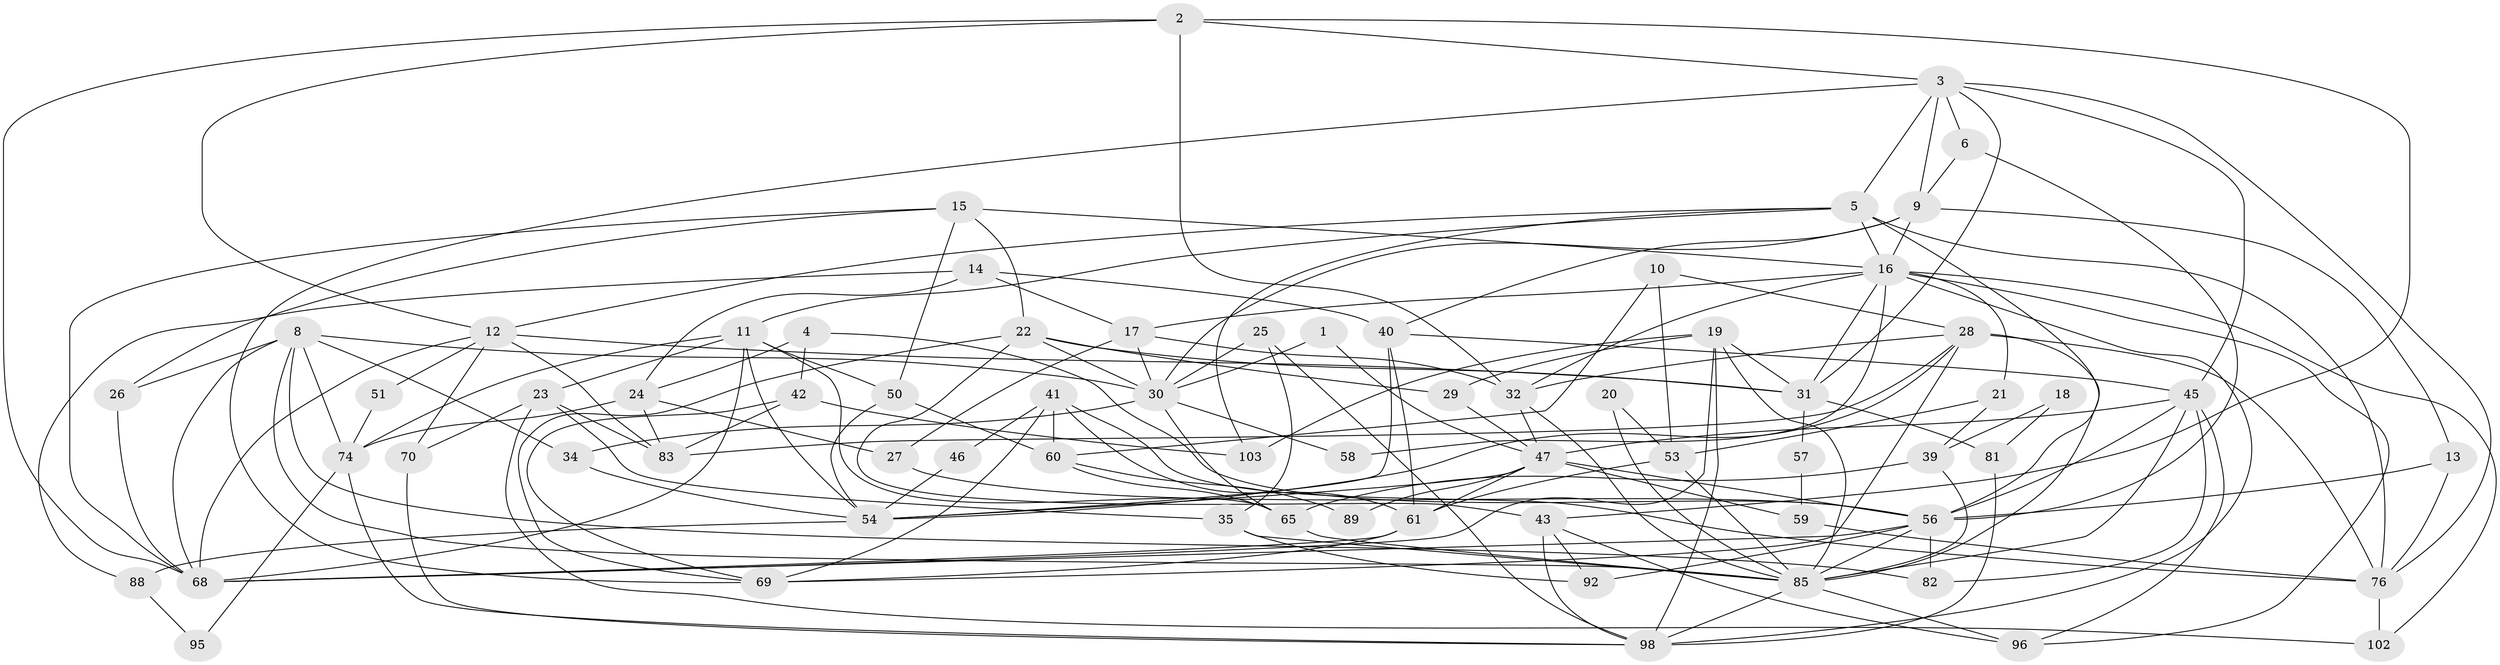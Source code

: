 // Generated by graph-tools (version 1.1) at 2025/52/02/27/25 19:52:06]
// undirected, 69 vertices, 170 edges
graph export_dot {
graph [start="1"]
  node [color=gray90,style=filled];
  1;
  2 [super="+38"];
  3 [super="+63"];
  4;
  5 [super="+7"];
  6;
  8 [super="+33"];
  9 [super="+104"];
  10;
  11 [super="+52"];
  12 [super="+36"];
  13;
  14 [super="+44"];
  15 [super="+73"];
  16 [super="+90"];
  17 [super="+55"];
  18;
  19 [super="+62"];
  20;
  21;
  22 [super="+84"];
  23 [super="+37"];
  24 [super="+77"];
  25 [super="+80"];
  26;
  27;
  28 [super="+79"];
  29;
  30 [super="+49"];
  31;
  32 [super="+67"];
  34;
  35 [super="+71"];
  39 [super="+105"];
  40;
  41;
  42;
  43 [super="+94"];
  45 [super="+78"];
  46;
  47 [super="+48"];
  50 [super="+75"];
  51;
  53 [super="+93"];
  54 [super="+91"];
  56 [super="+66"];
  57;
  58;
  59;
  60 [super="+87"];
  61 [super="+64"];
  65;
  68 [super="+101"];
  69 [super="+72"];
  70;
  74 [super="+100"];
  76 [super="+106"];
  81;
  82;
  83 [super="+86"];
  85 [super="+97"];
  88;
  89;
  92;
  95;
  96;
  98 [super="+99"];
  102;
  103;
  1 -- 30;
  1 -- 47;
  2 -- 12;
  2 -- 68;
  2 -- 32;
  2 -- 43;
  2 -- 3;
  3 -- 5;
  3 -- 76;
  3 -- 69;
  3 -- 6;
  3 -- 45;
  3 -- 31;
  3 -- 9;
  4 -- 42;
  4 -- 56;
  4 -- 24;
  5 -- 16;
  5 -- 103;
  5 -- 11;
  5 -- 12;
  5 -- 76;
  5 -- 56;
  6 -- 9;
  6 -- 56;
  8 -- 85;
  8 -- 68;
  8 -- 34;
  8 -- 82;
  8 -- 26;
  8 -- 30;
  8 -- 74;
  9 -- 30;
  9 -- 16;
  9 -- 13;
  9 -- 40;
  10 -- 53;
  10 -- 60;
  10 -- 28;
  11 -- 23;
  11 -- 65;
  11 -- 50;
  11 -- 68;
  11 -- 54;
  11 -- 74;
  12 -- 51;
  12 -- 68;
  12 -- 83;
  12 -- 70;
  12 -- 31;
  13 -- 56;
  13 -- 76;
  14 -- 40;
  14 -- 88;
  14 -- 24;
  14 -- 17;
  15 -- 26;
  15 -- 68;
  15 -- 22 [weight=2];
  15 -- 16;
  15 -- 50;
  16 -- 102;
  16 -- 31;
  16 -- 17;
  16 -- 96;
  16 -- 98;
  16 -- 21;
  16 -- 58;
  16 -- 32;
  17 -- 27;
  17 -- 32;
  17 -- 30;
  18 -- 81;
  18 -- 39;
  19 -- 85;
  19 -- 98;
  19 -- 103;
  19 -- 68;
  19 -- 29;
  19 -- 31;
  20 -- 85;
  20 -- 53;
  21 -- 39 [weight=2];
  21 -- 53;
  22 -- 29;
  22 -- 30;
  22 -- 69;
  22 -- 43;
  22 -- 31;
  23 -- 70;
  23 -- 83;
  23 -- 35;
  23 -- 102;
  24 -- 27;
  24 -- 83;
  24 -- 74;
  25 -- 30 [weight=2];
  25 -- 98;
  25 -- 35;
  26 -- 68;
  27 -- 56;
  28 -- 85;
  28 -- 69;
  28 -- 83;
  28 -- 32;
  28 -- 54;
  28 -- 76;
  29 -- 47;
  30 -- 34;
  30 -- 65;
  30 -- 58;
  31 -- 57;
  31 -- 81;
  32 -- 47;
  32 -- 85;
  34 -- 54;
  35 -- 92;
  35 -- 85;
  39 -- 85;
  39 -- 65;
  40 -- 45;
  40 -- 61;
  40 -- 54;
  41 -- 76;
  41 -- 46;
  41 -- 69;
  41 -- 61;
  41 -- 60;
  42 -- 103;
  42 -- 83;
  42 -- 69;
  43 -- 96;
  43 -- 92;
  43 -- 98;
  45 -- 47;
  45 -- 56;
  45 -- 96;
  45 -- 82;
  45 -- 85;
  46 -- 54;
  47 -- 56;
  47 -- 89;
  47 -- 59;
  47 -- 61;
  47 -- 54;
  50 -- 54;
  50 -- 60 [weight=2];
  51 -- 74;
  53 -- 61;
  53 -- 85;
  54 -- 88;
  56 -- 85;
  56 -- 82;
  56 -- 68;
  56 -- 92;
  57 -- 59;
  59 -- 76;
  60 -- 65;
  60 -- 89;
  61 -- 69;
  61 -- 68;
  65 -- 85;
  70 -- 98;
  74 -- 95;
  74 -- 98;
  76 -- 102;
  81 -- 98;
  85 -- 96;
  85 -- 98;
  88 -- 95;
}
